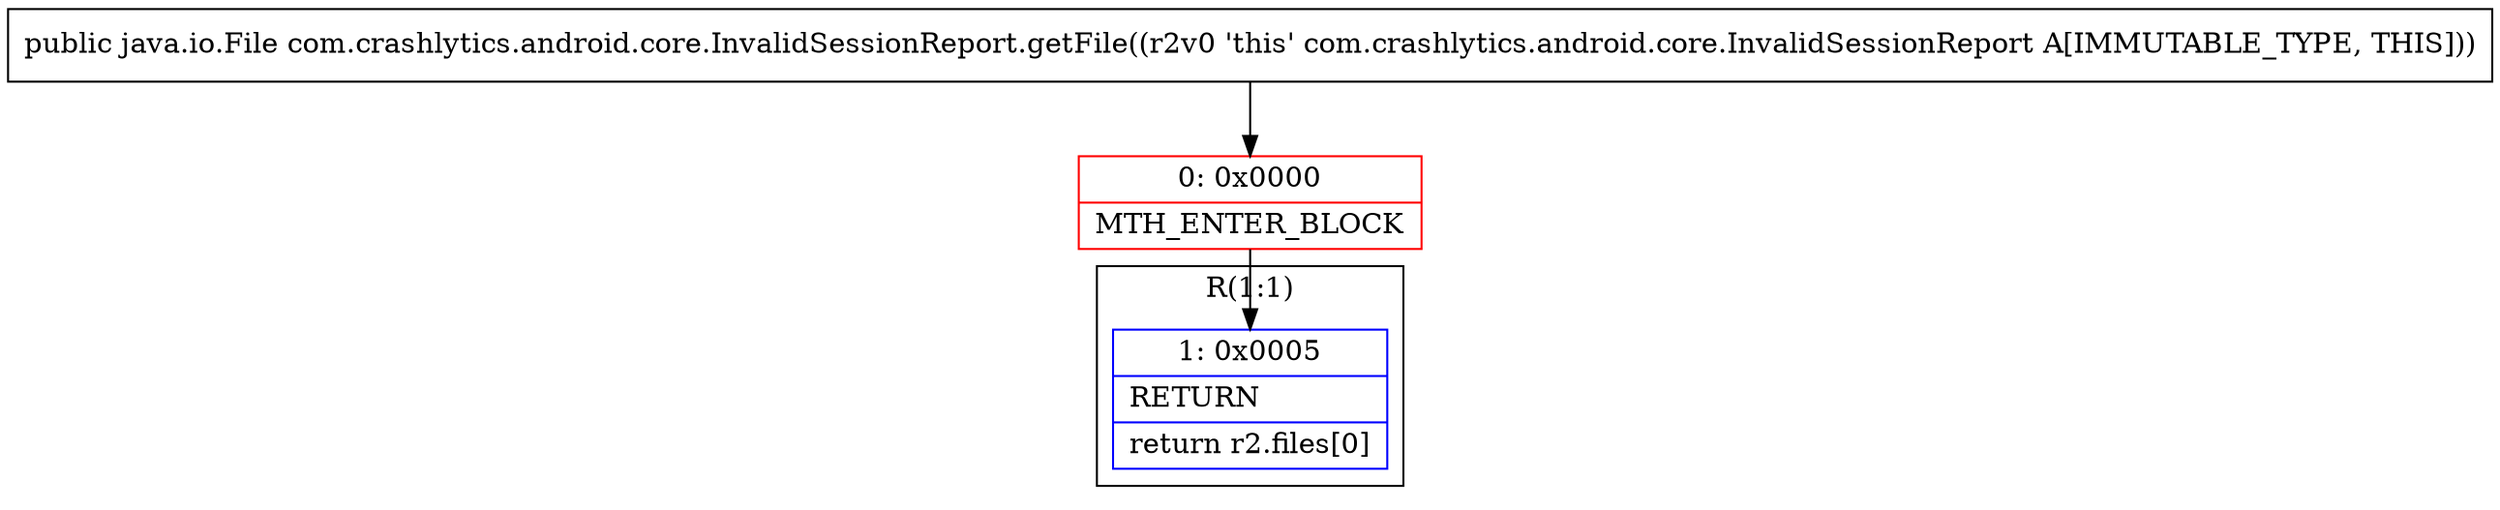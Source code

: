 digraph "CFG forcom.crashlytics.android.core.InvalidSessionReport.getFile()Ljava\/io\/File;" {
subgraph cluster_Region_962170063 {
label = "R(1:1)";
node [shape=record,color=blue];
Node_1 [shape=record,label="{1\:\ 0x0005|RETURN\l|return r2.files[0]\l}"];
}
Node_0 [shape=record,color=red,label="{0\:\ 0x0000|MTH_ENTER_BLOCK\l}"];
MethodNode[shape=record,label="{public java.io.File com.crashlytics.android.core.InvalidSessionReport.getFile((r2v0 'this' com.crashlytics.android.core.InvalidSessionReport A[IMMUTABLE_TYPE, THIS])) }"];
MethodNode -> Node_0;
Node_0 -> Node_1;
}

